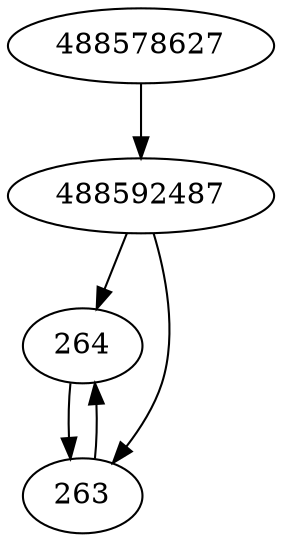 strict digraph  {
264;
488592487;
488578627;
263;
264 -> 263;
488592487 -> 263;
488592487 -> 264;
488578627 -> 488592487;
263 -> 264;
}
